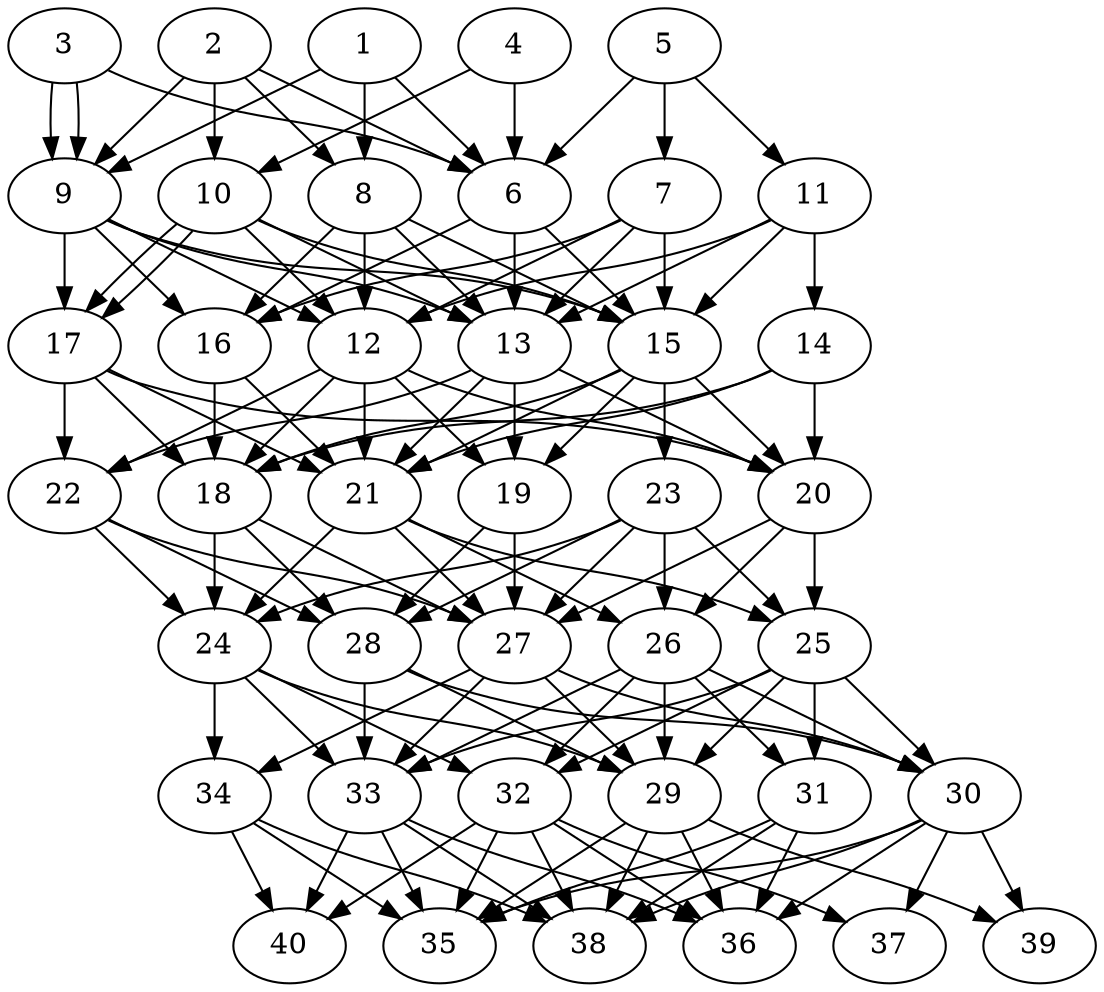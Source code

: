 // DAG automatically generated by daggen at Thu Oct  3 14:06:48 2019
// ./daggen --dot -n 40 --ccr 0.3 --fat 0.5 --regular 0.9 --density 0.9 --mindata 5242880 --maxdata 52428800 
digraph G {
  1 [size="79578453", alpha="0.16", expect_size="23873536"] 
  1 -> 6 [size ="23873536"]
  1 -> 8 [size ="23873536"]
  1 -> 9 [size ="23873536"]
  2 [size="63883947", alpha="0.16", expect_size="19165184"] 
  2 -> 6 [size ="19165184"]
  2 -> 8 [size ="19165184"]
  2 -> 9 [size ="19165184"]
  2 -> 10 [size ="19165184"]
  3 [size="87610027", alpha="0.10", expect_size="26283008"] 
  3 -> 6 [size ="26283008"]
  3 -> 9 [size ="26283008"]
  3 -> 9 [size ="26283008"]
  4 [size="95426560", alpha="0.11", expect_size="28627968"] 
  4 -> 6 [size ="28627968"]
  4 -> 10 [size ="28627968"]
  5 [size="102604800", alpha="0.16", expect_size="30781440"] 
  5 -> 6 [size ="30781440"]
  5 -> 7 [size ="30781440"]
  5 -> 11 [size ="30781440"]
  6 [size="163918507", alpha="0.11", expect_size="49175552"] 
  6 -> 13 [size ="49175552"]
  6 -> 15 [size ="49175552"]
  6 -> 16 [size ="49175552"]
  7 [size="29603840", alpha="0.08", expect_size="8881152"] 
  7 -> 12 [size ="8881152"]
  7 -> 13 [size ="8881152"]
  7 -> 15 [size ="8881152"]
  7 -> 16 [size ="8881152"]
  8 [size="152552107", alpha="0.12", expect_size="45765632"] 
  8 -> 12 [size ="45765632"]
  8 -> 13 [size ="45765632"]
  8 -> 15 [size ="45765632"]
  8 -> 16 [size ="45765632"]
  9 [size="45704533", alpha="0.11", expect_size="13711360"] 
  9 -> 12 [size ="13711360"]
  9 -> 13 [size ="13711360"]
  9 -> 15 [size ="13711360"]
  9 -> 16 [size ="13711360"]
  9 -> 17 [size ="13711360"]
  10 [size="124730027", alpha="0.03", expect_size="37419008"] 
  10 -> 12 [size ="37419008"]
  10 -> 13 [size ="37419008"]
  10 -> 15 [size ="37419008"]
  10 -> 17 [size ="37419008"]
  10 -> 17 [size ="37419008"]
  11 [size="118340267", alpha="0.10", expect_size="35502080"] 
  11 -> 12 [size ="35502080"]
  11 -> 13 [size ="35502080"]
  11 -> 14 [size ="35502080"]
  11 -> 15 [size ="35502080"]
  12 [size="83486720", alpha="0.00", expect_size="25046016"] 
  12 -> 18 [size ="25046016"]
  12 -> 19 [size ="25046016"]
  12 -> 20 [size ="25046016"]
  12 -> 21 [size ="25046016"]
  12 -> 22 [size ="25046016"]
  13 [size="48865280", alpha="0.06", expect_size="14659584"] 
  13 -> 19 [size ="14659584"]
  13 -> 20 [size ="14659584"]
  13 -> 21 [size ="14659584"]
  13 -> 22 [size ="14659584"]
  14 [size="128931840", alpha="0.06", expect_size="38679552"] 
  14 -> 18 [size ="38679552"]
  14 -> 20 [size ="38679552"]
  14 -> 21 [size ="38679552"]
  15 [size="55220907", alpha="0.12", expect_size="16566272"] 
  15 -> 18 [size ="16566272"]
  15 -> 19 [size ="16566272"]
  15 -> 20 [size ="16566272"]
  15 -> 21 [size ="16566272"]
  15 -> 23 [size ="16566272"]
  16 [size="21896533", alpha="0.15", expect_size="6568960"] 
  16 -> 18 [size ="6568960"]
  16 -> 21 [size ="6568960"]
  17 [size="111308800", alpha="0.08", expect_size="33392640"] 
  17 -> 18 [size ="33392640"]
  17 -> 20 [size ="33392640"]
  17 -> 21 [size ="33392640"]
  17 -> 22 [size ="33392640"]
  18 [size="20681387", alpha="0.08", expect_size="6204416"] 
  18 -> 24 [size ="6204416"]
  18 -> 27 [size ="6204416"]
  18 -> 28 [size ="6204416"]
  19 [size="117896533", alpha="0.06", expect_size="35368960"] 
  19 -> 27 [size ="35368960"]
  19 -> 28 [size ="35368960"]
  20 [size="50766507", alpha="0.13", expect_size="15229952"] 
  20 -> 25 [size ="15229952"]
  20 -> 26 [size ="15229952"]
  20 -> 27 [size ="15229952"]
  21 [size="76762453", alpha="0.07", expect_size="23028736"] 
  21 -> 24 [size ="23028736"]
  21 -> 25 [size ="23028736"]
  21 -> 26 [size ="23028736"]
  21 -> 27 [size ="23028736"]
  22 [size="154531840", alpha="0.07", expect_size="46359552"] 
  22 -> 24 [size ="46359552"]
  22 -> 27 [size ="46359552"]
  22 -> 28 [size ="46359552"]
  23 [size="155617280", alpha="0.17", expect_size="46685184"] 
  23 -> 24 [size ="46685184"]
  23 -> 25 [size ="46685184"]
  23 -> 26 [size ="46685184"]
  23 -> 27 [size ="46685184"]
  23 -> 28 [size ="46685184"]
  24 [size="47520427", alpha="0.16", expect_size="14256128"] 
  24 -> 29 [size ="14256128"]
  24 -> 32 [size ="14256128"]
  24 -> 33 [size ="14256128"]
  24 -> 34 [size ="14256128"]
  25 [size="92849493", alpha="0.06", expect_size="27854848"] 
  25 -> 29 [size ="27854848"]
  25 -> 30 [size ="27854848"]
  25 -> 31 [size ="27854848"]
  25 -> 32 [size ="27854848"]
  25 -> 33 [size ="27854848"]
  26 [size="31170560", alpha="0.14", expect_size="9351168"] 
  26 -> 29 [size ="9351168"]
  26 -> 30 [size ="9351168"]
  26 -> 31 [size ="9351168"]
  26 -> 32 [size ="9351168"]
  26 -> 33 [size ="9351168"]
  27 [size="146438827", alpha="0.04", expect_size="43931648"] 
  27 -> 29 [size ="43931648"]
  27 -> 30 [size ="43931648"]
  27 -> 33 [size ="43931648"]
  27 -> 34 [size ="43931648"]
  28 [size="49097387", alpha="0.12", expect_size="14729216"] 
  28 -> 29 [size ="14729216"]
  28 -> 30 [size ="14729216"]
  28 -> 33 [size ="14729216"]
  29 [size="115097600", alpha="0.03", expect_size="34529280"] 
  29 -> 35 [size ="34529280"]
  29 -> 36 [size ="34529280"]
  29 -> 38 [size ="34529280"]
  29 -> 39 [size ="34529280"]
  30 [size="163744427", alpha="0.07", expect_size="49123328"] 
  30 -> 35 [size ="49123328"]
  30 -> 36 [size ="49123328"]
  30 -> 37 [size ="49123328"]
  30 -> 38 [size ="49123328"]
  30 -> 39 [size ="49123328"]
  31 [size="106332160", alpha="0.05", expect_size="31899648"] 
  31 -> 35 [size ="31899648"]
  31 -> 36 [size ="31899648"]
  31 -> 38 [size ="31899648"]
  32 [size="162242560", alpha="0.10", expect_size="48672768"] 
  32 -> 35 [size ="48672768"]
  32 -> 36 [size ="48672768"]
  32 -> 37 [size ="48672768"]
  32 -> 38 [size ="48672768"]
  32 -> 40 [size ="48672768"]
  33 [size="63320747", alpha="0.00", expect_size="18996224"] 
  33 -> 35 [size ="18996224"]
  33 -> 36 [size ="18996224"]
  33 -> 38 [size ="18996224"]
  33 -> 40 [size ="18996224"]
  34 [size="36980053", alpha="0.04", expect_size="11094016"] 
  34 -> 35 [size ="11094016"]
  34 -> 38 [size ="11094016"]
  34 -> 40 [size ="11094016"]
  35 [size="161174187", alpha="0.13", expect_size="48352256"] 
  36 [size="49179307", alpha="0.02", expect_size="14753792"] 
  37 [size="162007040", alpha="0.03", expect_size="48602112"] 
  38 [size="39929173", alpha="0.05", expect_size="11978752"] 
  39 [size="132597760", alpha="0.19", expect_size="39779328"] 
  40 [size="153668267", alpha="0.18", expect_size="46100480"] 
}
